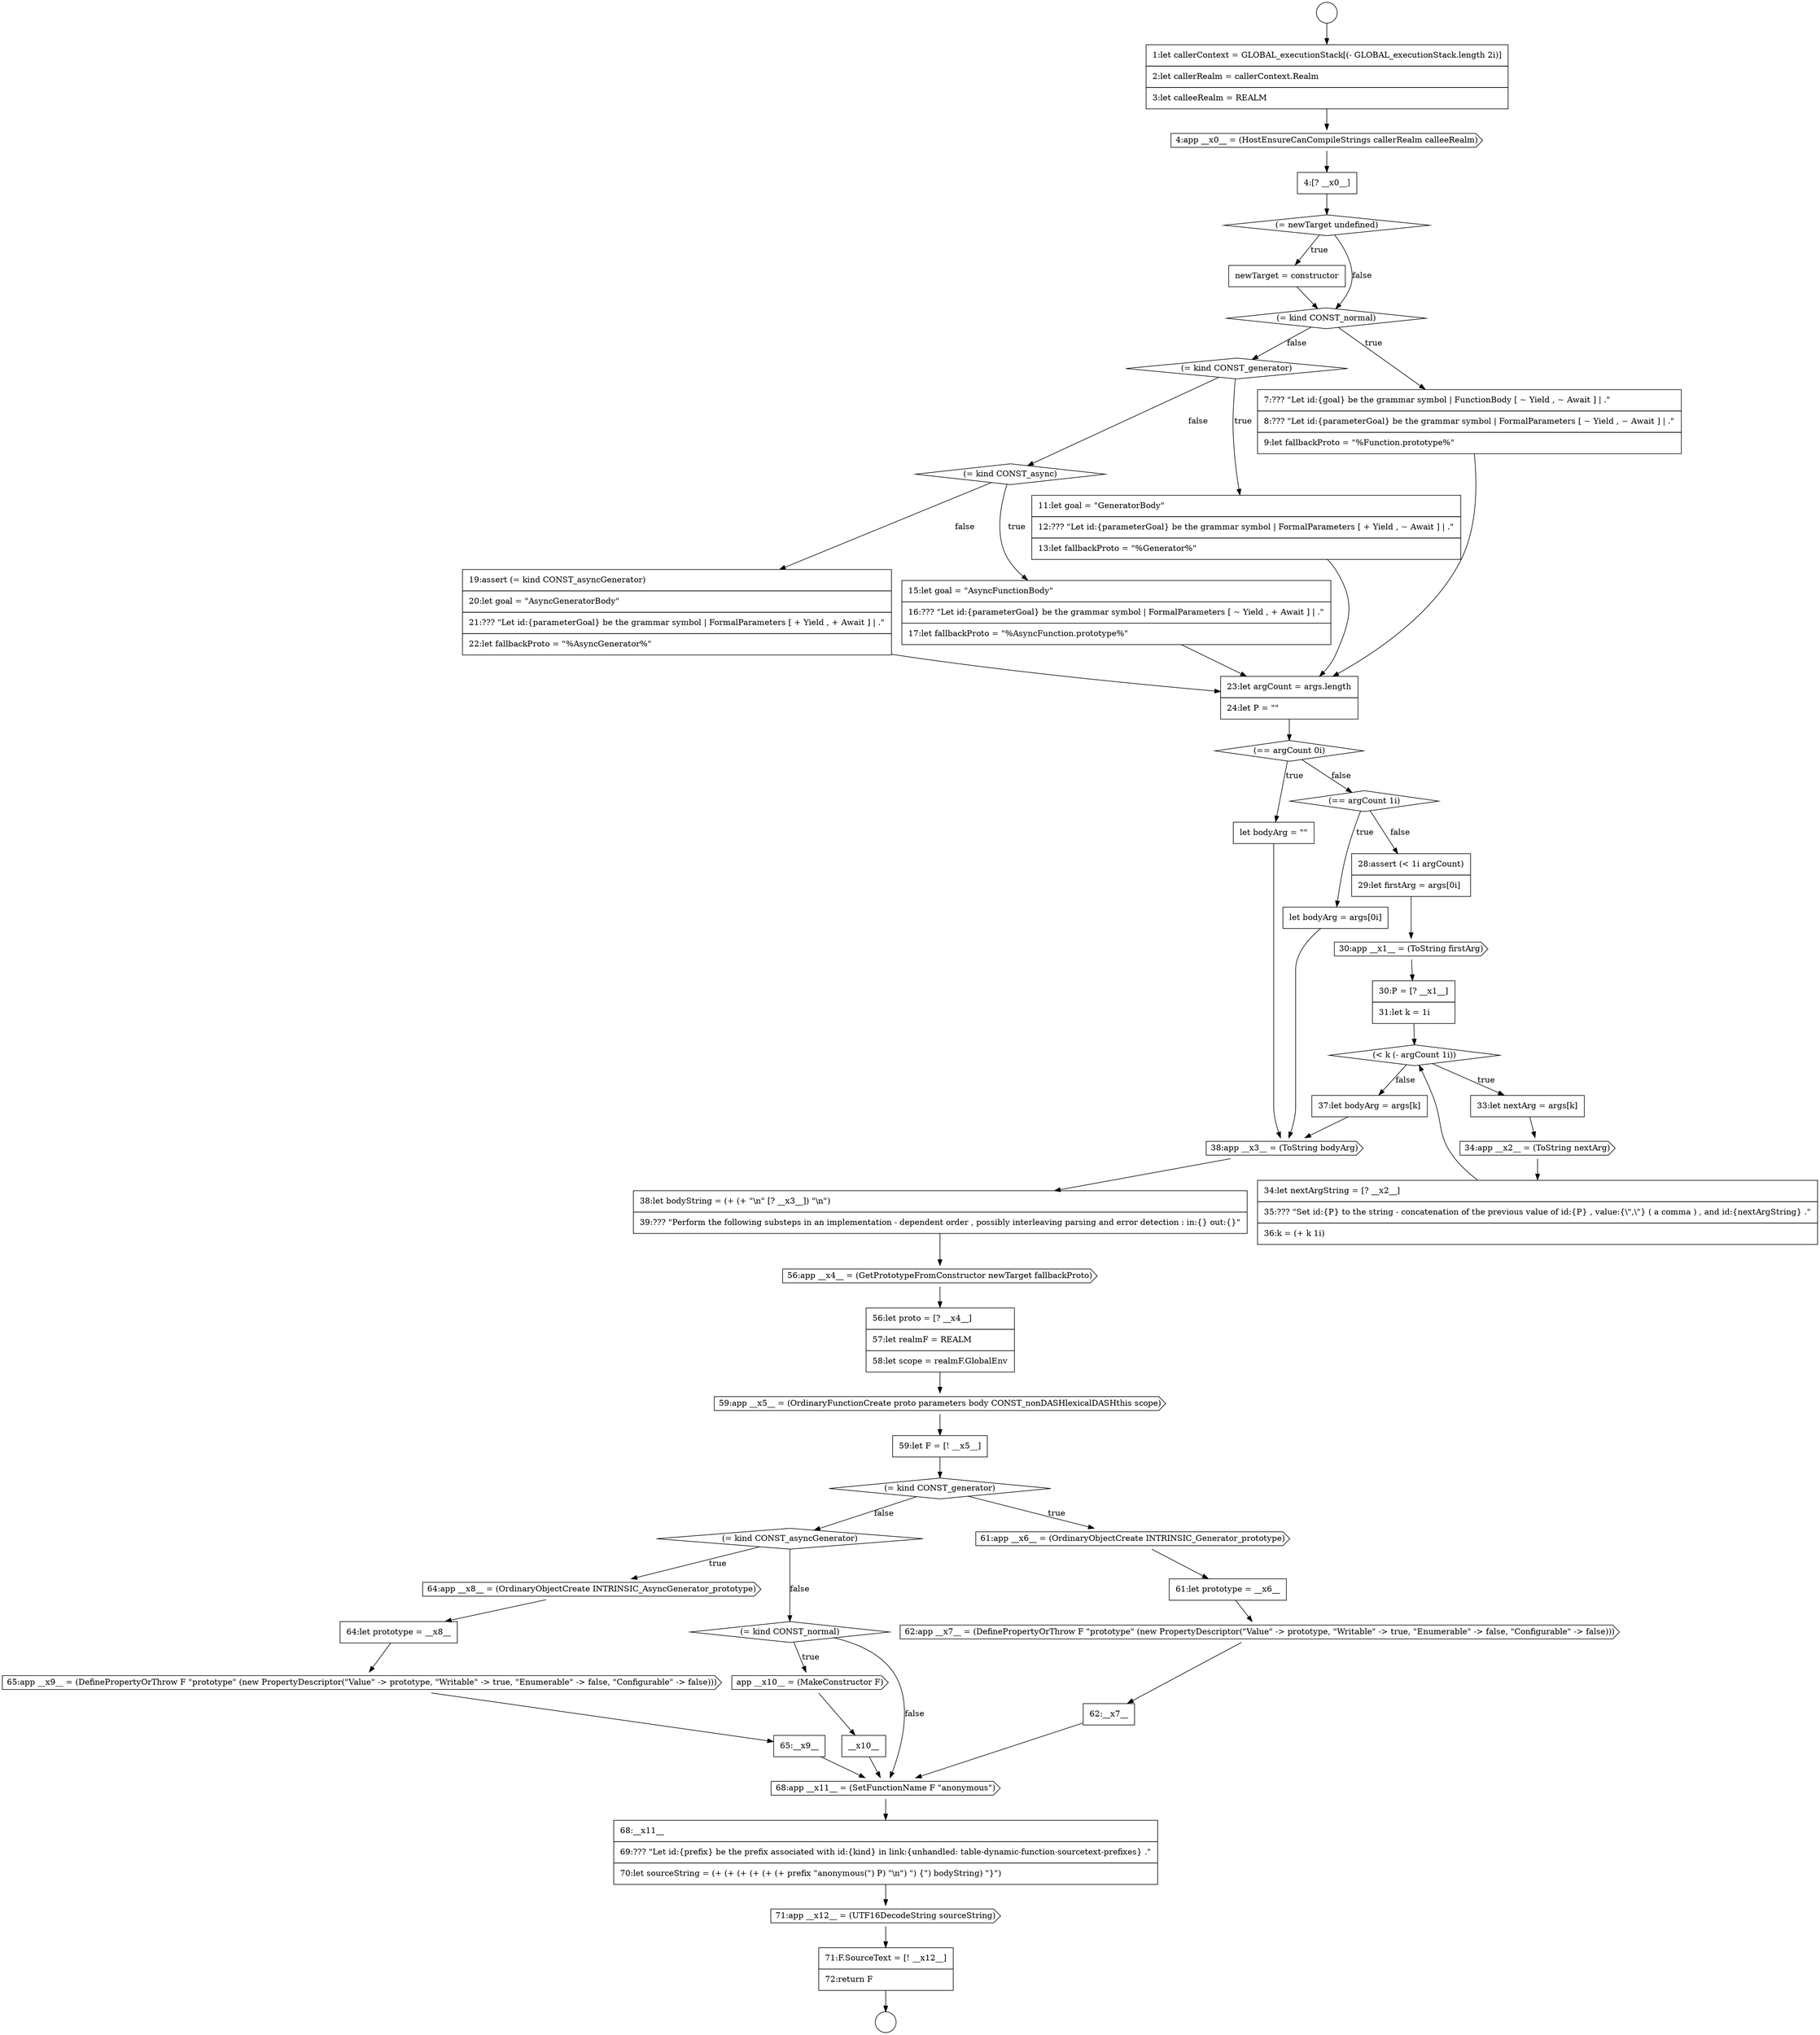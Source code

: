 digraph {
  node12296 [shape=none, margin=0, label=<<font color="black">
    <table border="0" cellborder="1" cellspacing="0" cellpadding="10">
      <tr><td align="left">newTarget = constructor</td></tr>
    </table>
  </font>> color="black" fillcolor="white" style=filled]
  node12310 [shape=cds, label=<<font color="black">30:app __x1__ = (ToString firstArg)</font>> color="black" fillcolor="white" style=filled]
  node12327 [shape=none, margin=0, label=<<font color="black">
    <table border="0" cellborder="1" cellspacing="0" cellpadding="10">
      <tr><td align="left">62:__x7__</td></tr>
    </table>
  </font>> color="black" fillcolor="white" style=filled]
  node12328 [shape=diamond, label=<<font color="black">(= kind CONST_asyncGenerator)</font>> color="black" fillcolor="white" style=filled]
  node12302 [shape=none, margin=0, label=<<font color="black">
    <table border="0" cellborder="1" cellspacing="0" cellpadding="10">
      <tr><td align="left">15:let goal = &quot;AsyncFunctionBody&quot;</td></tr>
      <tr><td align="left">16:??? &quot;Let id:{parameterGoal} be the grammar symbol | FormalParameters [ ~ Yield , + Await ] | .&quot;</td></tr>
      <tr><td align="left">17:let fallbackProto = &quot;%AsyncFunction.prototype%&quot;</td></tr>
    </table>
  </font>> color="black" fillcolor="white" style=filled]
  node12334 [shape=cds, label=<<font color="black">app __x10__ = (MakeConstructor F)</font>> color="black" fillcolor="white" style=filled]
  node12299 [shape=diamond, label=<<font color="black">(= kind CONST_generator)</font>> color="black" fillcolor="white" style=filled]
  node12303 [shape=none, margin=0, label=<<font color="black">
    <table border="0" cellborder="1" cellspacing="0" cellpadding="10">
      <tr><td align="left">19:assert (= kind CONST_asyncGenerator)</td></tr>
      <tr><td align="left">20:let goal = &quot;AsyncGeneratorBody&quot;</td></tr>
      <tr><td align="left">21:??? &quot;Let id:{parameterGoal} be the grammar symbol | FormalParameters [ + Yield , + Await ] | .&quot;</td></tr>
      <tr><td align="left">22:let fallbackProto = &quot;%AsyncGenerator%&quot;</td></tr>
    </table>
  </font>> color="black" fillcolor="white" style=filled]
  node12339 [shape=none, margin=0, label=<<font color="black">
    <table border="0" cellborder="1" cellspacing="0" cellpadding="10">
      <tr><td align="left">71:F.SourceText = [! __x12__]</td></tr>
      <tr><td align="left">72:return F</td></tr>
    </table>
  </font>> color="black" fillcolor="white" style=filled]
  node12324 [shape=cds, label=<<font color="black">61:app __x6__ = (OrdinaryObjectCreate INTRINSIC_Generator_prototype)</font>> color="black" fillcolor="white" style=filled]
  node12291 [shape=circle label=" " color="black" fillcolor="white" style=filled]
  node12319 [shape=cds, label=<<font color="black">56:app __x4__ = (GetPrototypeFromConstructor newTarget fallbackProto)</font>> color="black" fillcolor="white" style=filled]
  node12330 [shape=none, margin=0, label=<<font color="black">
    <table border="0" cellborder="1" cellspacing="0" cellpadding="10">
      <tr><td align="left">64:let prototype = __x8__</td></tr>
    </table>
  </font>> color="black" fillcolor="white" style=filled]
  node12311 [shape=none, margin=0, label=<<font color="black">
    <table border="0" cellborder="1" cellspacing="0" cellpadding="10">
      <tr><td align="left">30:P = [? __x1__]</td></tr>
      <tr><td align="left">31:let k = 1i</td></tr>
    </table>
  </font>> color="black" fillcolor="white" style=filled]
  node12315 [shape=none, margin=0, label=<<font color="black">
    <table border="0" cellborder="1" cellspacing="0" cellpadding="10">
      <tr><td align="left">34:let nextArgString = [? __x2__]</td></tr>
      <tr><td align="left">35:??? &quot;Set id:{P} to the string - concatenation of the previous value of id:{P} , value:{\&quot;,\&quot;} ( a comma ) , and id:{nextArgString} .&quot;</td></tr>
      <tr><td align="left">36:k = (+ k 1i)</td></tr>
    </table>
  </font>> color="black" fillcolor="white" style=filled]
  node12306 [shape=none, margin=0, label=<<font color="black">
    <table border="0" cellborder="1" cellspacing="0" cellpadding="10">
      <tr><td align="left">let bodyArg = &quot;&quot;</td></tr>
    </table>
  </font>> color="black" fillcolor="white" style=filled]
  node12333 [shape=diamond, label=<<font color="black">(= kind CONST_normal)</font>> color="black" fillcolor="white" style=filled]
  node12300 [shape=none, margin=0, label=<<font color="black">
    <table border="0" cellborder="1" cellspacing="0" cellpadding="10">
      <tr><td align="left">11:let goal = &quot;GeneratorBody&quot;</td></tr>
      <tr><td align="left">12:??? &quot;Let id:{parameterGoal} be the grammar symbol | FormalParameters [ + Yield , ~ Await ] | .&quot;</td></tr>
      <tr><td align="left">13:let fallbackProto = &quot;%Generator%&quot;</td></tr>
    </table>
  </font>> color="black" fillcolor="white" style=filled]
  node12321 [shape=cds, label=<<font color="black">59:app __x5__ = (OrdinaryFunctionCreate proto parameters body CONST_nonDASHlexicalDASHthis scope)</font>> color="black" fillcolor="white" style=filled]
  node12304 [shape=none, margin=0, label=<<font color="black">
    <table border="0" cellborder="1" cellspacing="0" cellpadding="10">
      <tr><td align="left">23:let argCount = args.length</td></tr>
      <tr><td align="left">24:let P = &quot;&quot;</td></tr>
    </table>
  </font>> color="black" fillcolor="white" style=filled]
  node12325 [shape=none, margin=0, label=<<font color="black">
    <table border="0" cellborder="1" cellspacing="0" cellpadding="10">
      <tr><td align="left">61:let prototype = __x6__</td></tr>
    </table>
  </font>> color="black" fillcolor="white" style=filled]
  node12314 [shape=cds, label=<<font color="black">34:app __x2__ = (ToString nextArg)</font>> color="black" fillcolor="white" style=filled]
  node12305 [shape=diamond, label=<<font color="black">(== argCount 0i)</font>> color="black" fillcolor="white" style=filled]
  node12329 [shape=cds, label=<<font color="black">64:app __x8__ = (OrdinaryObjectCreate INTRINSIC_AsyncGenerator_prototype)</font>> color="black" fillcolor="white" style=filled]
  node12318 [shape=none, margin=0, label=<<font color="black">
    <table border="0" cellborder="1" cellspacing="0" cellpadding="10">
      <tr><td align="left">38:let bodyString = (+ (+ &quot;\n&quot; [? __x3__]) &quot;\n&quot;)</td></tr>
      <tr><td align="left">39:??? &quot;Perform the following substeps in an implementation - dependent order , possibly interleaving parsing and error detection : in:{} out:{}&quot;</td></tr>
    </table>
  </font>> color="black" fillcolor="white" style=filled]
  node12295 [shape=diamond, label=<<font color="black">(= newTarget undefined)</font>> color="black" fillcolor="white" style=filled]
  node12290 [shape=circle label=" " color="black" fillcolor="white" style=filled]
  node12317 [shape=cds, label=<<font color="black">38:app __x3__ = (ToString bodyArg)</font>> color="black" fillcolor="white" style=filled]
  node12301 [shape=diamond, label=<<font color="black">(= kind CONST_async)</font>> color="black" fillcolor="white" style=filled]
  node12322 [shape=none, margin=0, label=<<font color="black">
    <table border="0" cellborder="1" cellspacing="0" cellpadding="10">
      <tr><td align="left">59:let F = [! __x5__]</td></tr>
    </table>
  </font>> color="black" fillcolor="white" style=filled]
  node12297 [shape=diamond, label=<<font color="black">(= kind CONST_normal)</font>> color="black" fillcolor="white" style=filled]
  node12337 [shape=none, margin=0, label=<<font color="black">
    <table border="0" cellborder="1" cellspacing="0" cellpadding="10">
      <tr><td align="left">68:__x11__</td></tr>
      <tr><td align="left">69:??? &quot;Let id:{prefix} be the prefix associated with id:{kind} in link:{unhandled: table-dynamic-function-sourcetext-prefixes} .&quot;</td></tr>
      <tr><td align="left">70:let sourceString = (+ (+ (+ (+ (+ (+ prefix &quot;anonymous(&quot;) P) &quot;\n&quot;) &quot;) {&quot;) bodyString) &quot;}&quot;)</td></tr>
    </table>
  </font>> color="black" fillcolor="white" style=filled]
  node12336 [shape=cds, label=<<font color="black">68:app __x11__ = (SetFunctionName F &quot;anonymous&quot;)</font>> color="black" fillcolor="white" style=filled]
  node12309 [shape=none, margin=0, label=<<font color="black">
    <table border="0" cellborder="1" cellspacing="0" cellpadding="10">
      <tr><td align="left">28:assert (&lt; 1i argCount)</td></tr>
      <tr><td align="left">29:let firstArg = args[0i]</td></tr>
    </table>
  </font>> color="black" fillcolor="white" style=filled]
  node12308 [shape=none, margin=0, label=<<font color="black">
    <table border="0" cellborder="1" cellspacing="0" cellpadding="10">
      <tr><td align="left">let bodyArg = args[0i]</td></tr>
    </table>
  </font>> color="black" fillcolor="white" style=filled]
  node12326 [shape=cds, label=<<font color="black">62:app __x7__ = (DefinePropertyOrThrow F &quot;prototype&quot; (new PropertyDescriptor(&quot;Value&quot; -&gt; prototype, &quot;Writable&quot; -&gt; true, &quot;Enumerable&quot; -&gt; false, &quot;Configurable&quot; -&gt; false)))</font>> color="black" fillcolor="white" style=filled]
  node12294 [shape=none, margin=0, label=<<font color="black">
    <table border="0" cellborder="1" cellspacing="0" cellpadding="10">
      <tr><td align="left">4:[? __x0__]</td></tr>
    </table>
  </font>> color="black" fillcolor="white" style=filled]
  node12332 [shape=none, margin=0, label=<<font color="black">
    <table border="0" cellborder="1" cellspacing="0" cellpadding="10">
      <tr><td align="left">65:__x9__</td></tr>
    </table>
  </font>> color="black" fillcolor="white" style=filled]
  node12313 [shape=none, margin=0, label=<<font color="black">
    <table border="0" cellborder="1" cellspacing="0" cellpadding="10">
      <tr><td align="left">33:let nextArg = args[k]</td></tr>
    </table>
  </font>> color="black" fillcolor="white" style=filled]
  node12338 [shape=cds, label=<<font color="black">71:app __x12__ = (UTF16DecodeString sourceString)</font>> color="black" fillcolor="white" style=filled]
  node12323 [shape=diamond, label=<<font color="black">(= kind CONST_generator)</font>> color="black" fillcolor="white" style=filled]
  node12298 [shape=none, margin=0, label=<<font color="black">
    <table border="0" cellborder="1" cellspacing="0" cellpadding="10">
      <tr><td align="left">7:??? &quot;Let id:{goal} be the grammar symbol | FunctionBody [ ~ Yield , ~ Await ] | .&quot;</td></tr>
      <tr><td align="left">8:??? &quot;Let id:{parameterGoal} be the grammar symbol | FormalParameters [ ~ Yield , ~ Await ] | .&quot;</td></tr>
      <tr><td align="left">9:let fallbackProto = &quot;%Function.prototype%&quot;</td></tr>
    </table>
  </font>> color="black" fillcolor="white" style=filled]
  node12293 [shape=cds, label=<<font color="black">4:app __x0__ = (HostEnsureCanCompileStrings callerRealm calleeRealm)</font>> color="black" fillcolor="white" style=filled]
  node12292 [shape=none, margin=0, label=<<font color="black">
    <table border="0" cellborder="1" cellspacing="0" cellpadding="10">
      <tr><td align="left">1:let callerContext = GLOBAL_executionStack[(- GLOBAL_executionStack.length 2i)]</td></tr>
      <tr><td align="left">2:let callerRealm = callerContext.Realm</td></tr>
      <tr><td align="left">3:let calleeRealm = REALM</td></tr>
    </table>
  </font>> color="black" fillcolor="white" style=filled]
  node12312 [shape=diamond, label=<<font color="black">(&lt; k (- argCount 1i))</font>> color="black" fillcolor="white" style=filled]
  node12307 [shape=diamond, label=<<font color="black">(== argCount 1i)</font>> color="black" fillcolor="white" style=filled]
  node12335 [shape=none, margin=0, label=<<font color="black">
    <table border="0" cellborder="1" cellspacing="0" cellpadding="10">
      <tr><td align="left">__x10__</td></tr>
    </table>
  </font>> color="black" fillcolor="white" style=filled]
  node12320 [shape=none, margin=0, label=<<font color="black">
    <table border="0" cellborder="1" cellspacing="0" cellpadding="10">
      <tr><td align="left">56:let proto = [? __x4__]</td></tr>
      <tr><td align="left">57:let realmF = REALM</td></tr>
      <tr><td align="left">58:let scope = realmF.GlobalEnv</td></tr>
    </table>
  </font>> color="black" fillcolor="white" style=filled]
  node12331 [shape=cds, label=<<font color="black">65:app __x9__ = (DefinePropertyOrThrow F &quot;prototype&quot; (new PropertyDescriptor(&quot;Value&quot; -&gt; prototype, &quot;Writable&quot; -&gt; true, &quot;Enumerable&quot; -&gt; false, &quot;Configurable&quot; -&gt; false)))</font>> color="black" fillcolor="white" style=filled]
  node12316 [shape=none, margin=0, label=<<font color="black">
    <table border="0" cellborder="1" cellspacing="0" cellpadding="10">
      <tr><td align="left">37:let bodyArg = args[k]</td></tr>
    </table>
  </font>> color="black" fillcolor="white" style=filled]
  node12325 -> node12326 [ color="black"]
  node12321 -> node12322 [ color="black"]
  node12338 -> node12339 [ color="black"]
  node12322 -> node12323 [ color="black"]
  node12293 -> node12294 [ color="black"]
  node12313 -> node12314 [ color="black"]
  node12300 -> node12304 [ color="black"]
  node12315 -> node12312 [ color="black"]
  node12290 -> node12292 [ color="black"]
  node12306 -> node12317 [ color="black"]
  node12336 -> node12337 [ color="black"]
  node12327 -> node12336 [ color="black"]
  node12319 -> node12320 [ color="black"]
  node12303 -> node12304 [ color="black"]
  node12308 -> node12317 [ color="black"]
  node12324 -> node12325 [ color="black"]
  node12309 -> node12310 [ color="black"]
  node12337 -> node12338 [ color="black"]
  node12292 -> node12293 [ color="black"]
  node12305 -> node12306 [label=<<font color="black">true</font>> color="black"]
  node12305 -> node12307 [label=<<font color="black">false</font>> color="black"]
  node12332 -> node12336 [ color="black"]
  node12323 -> node12324 [label=<<font color="black">true</font>> color="black"]
  node12323 -> node12328 [label=<<font color="black">false</font>> color="black"]
  node12333 -> node12334 [label=<<font color="black">true</font>> color="black"]
  node12333 -> node12336 [label=<<font color="black">false</font>> color="black"]
  node12317 -> node12318 [ color="black"]
  node12314 -> node12315 [ color="black"]
  node12312 -> node12313 [label=<<font color="black">true</font>> color="black"]
  node12312 -> node12316 [label=<<font color="black">false</font>> color="black"]
  node12304 -> node12305 [ color="black"]
  node12316 -> node12317 [ color="black"]
  node12335 -> node12336 [ color="black"]
  node12329 -> node12330 [ color="black"]
  node12328 -> node12329 [label=<<font color="black">true</font>> color="black"]
  node12328 -> node12333 [label=<<font color="black">false</font>> color="black"]
  node12311 -> node12312 [ color="black"]
  node12331 -> node12332 [ color="black"]
  node12339 -> node12291 [ color="black"]
  node12298 -> node12304 [ color="black"]
  node12302 -> node12304 [ color="black"]
  node12297 -> node12298 [label=<<font color="black">true</font>> color="black"]
  node12297 -> node12299 [label=<<font color="black">false</font>> color="black"]
  node12295 -> node12296 [label=<<font color="black">true</font>> color="black"]
  node12295 -> node12297 [label=<<font color="black">false</font>> color="black"]
  node12310 -> node12311 [ color="black"]
  node12301 -> node12302 [label=<<font color="black">true</font>> color="black"]
  node12301 -> node12303 [label=<<font color="black">false</font>> color="black"]
  node12299 -> node12300 [label=<<font color="black">true</font>> color="black"]
  node12299 -> node12301 [label=<<font color="black">false</font>> color="black"]
  node12296 -> node12297 [ color="black"]
  node12294 -> node12295 [ color="black"]
  node12320 -> node12321 [ color="black"]
  node12334 -> node12335 [ color="black"]
  node12318 -> node12319 [ color="black"]
  node12330 -> node12331 [ color="black"]
  node12307 -> node12308 [label=<<font color="black">true</font>> color="black"]
  node12307 -> node12309 [label=<<font color="black">false</font>> color="black"]
  node12326 -> node12327 [ color="black"]
}
